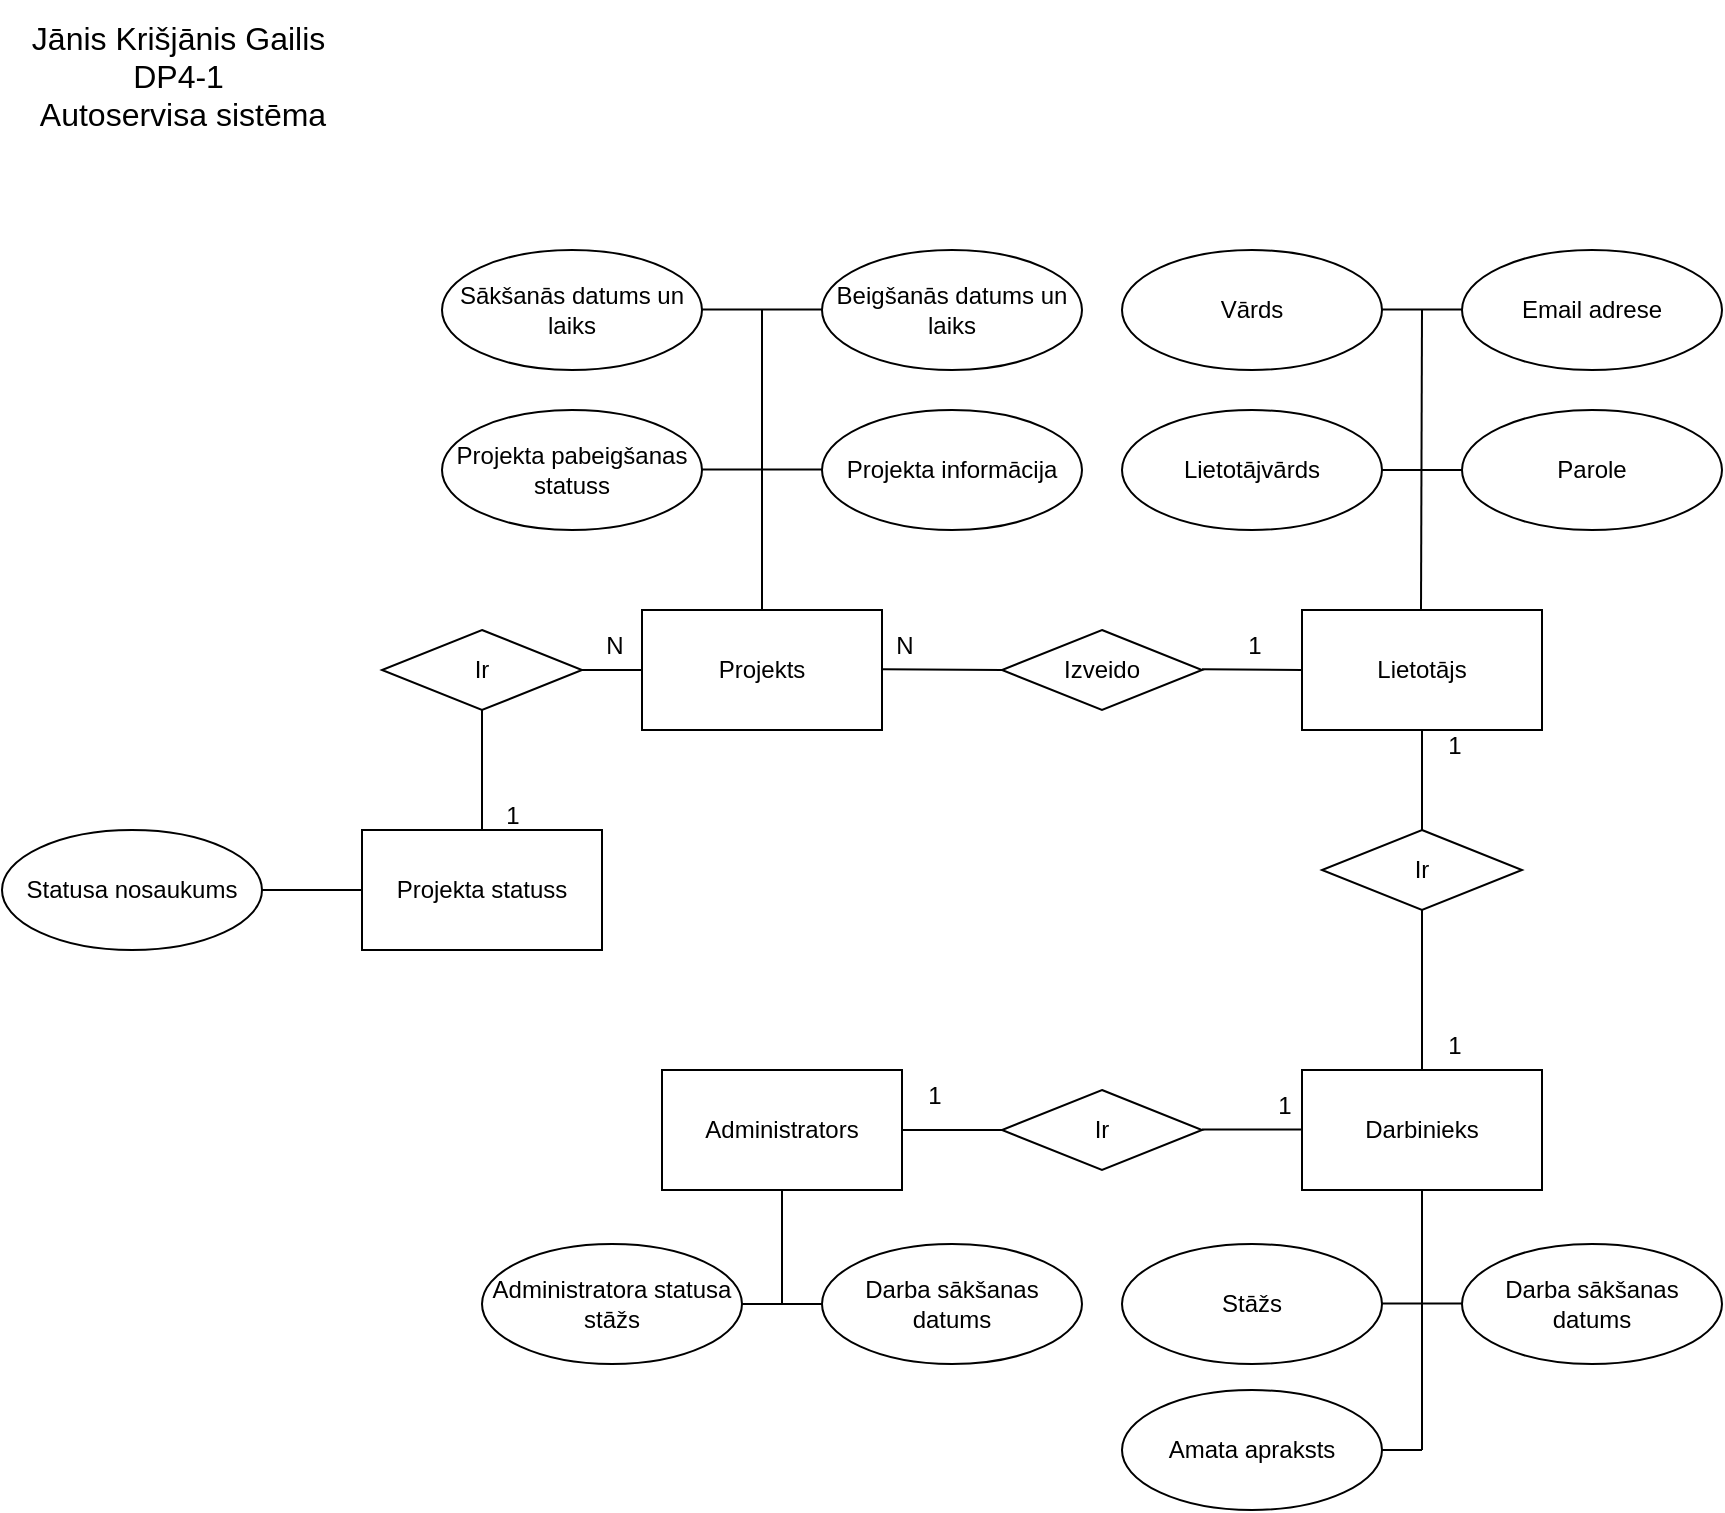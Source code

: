 <mxfile version="24.8.3">
  <diagram id="C5RBs43oDa-KdzZeNtuy" name="Page-1">
    <mxGraphModel dx="2261" dy="1953" grid="1" gridSize="5" guides="1" tooltips="1" connect="1" arrows="1" fold="1" page="1" pageScale="1" pageWidth="827" pageHeight="1169" math="0" shadow="0">
      <root>
        <mxCell id="WIyWlLk6GJQsqaUBKTNV-0" />
        <mxCell id="WIyWlLk6GJQsqaUBKTNV-1" parent="WIyWlLk6GJQsqaUBKTNV-0" />
        <mxCell id="giZ7zXeFPqJiDs9TZTdI-0" value="Projekts" style="rounded=0;whiteSpace=wrap;html=1;" vertex="1" parent="WIyWlLk6GJQsqaUBKTNV-1">
          <mxGeometry x="120" y="210" width="120" height="60" as="geometry" />
        </mxCell>
        <mxCell id="giZ7zXeFPqJiDs9TZTdI-1" value="Lietotājs" style="rounded=0;whiteSpace=wrap;html=1;" vertex="1" parent="WIyWlLk6GJQsqaUBKTNV-1">
          <mxGeometry x="450" y="210" width="120" height="60" as="geometry" />
        </mxCell>
        <mxCell id="giZ7zXeFPqJiDs9TZTdI-2" value="Administrators" style="rounded=0;whiteSpace=wrap;html=1;" vertex="1" parent="WIyWlLk6GJQsqaUBKTNV-1">
          <mxGeometry x="130" y="440" width="120" height="60" as="geometry" />
        </mxCell>
        <mxCell id="giZ7zXeFPqJiDs9TZTdI-3" value="Darbinieks" style="rounded=0;whiteSpace=wrap;html=1;" vertex="1" parent="WIyWlLk6GJQsqaUBKTNV-1">
          <mxGeometry x="450" y="440" width="120" height="60" as="geometry" />
        </mxCell>
        <mxCell id="giZ7zXeFPqJiDs9TZTdI-4" value="Projekta statuss" style="rounded=0;whiteSpace=wrap;html=1;" vertex="1" parent="WIyWlLk6GJQsqaUBKTNV-1">
          <mxGeometry x="-20" y="320" width="120" height="60" as="geometry" />
        </mxCell>
        <mxCell id="giZ7zXeFPqJiDs9TZTdI-5" value="" style="endArrow=none;html=1;rounded=0;entryX=0.5;entryY=0;entryDx=0;entryDy=0;" edge="1" parent="WIyWlLk6GJQsqaUBKTNV-1" target="giZ7zXeFPqJiDs9TZTdI-0">
          <mxGeometry width="50" height="50" relative="1" as="geometry">
            <mxPoint x="180" y="60" as="sourcePoint" />
            <mxPoint x="350" y="280" as="targetPoint" />
          </mxGeometry>
        </mxCell>
        <mxCell id="giZ7zXeFPqJiDs9TZTdI-6" value="" style="endArrow=none;html=1;rounded=0;entryX=0.5;entryY=0;entryDx=0;entryDy=0;" edge="1" parent="WIyWlLk6GJQsqaUBKTNV-1">
          <mxGeometry width="50" height="50" relative="1" as="geometry">
            <mxPoint x="510" y="60" as="sourcePoint" />
            <mxPoint x="509.5" y="210" as="targetPoint" />
          </mxGeometry>
        </mxCell>
        <mxCell id="giZ7zXeFPqJiDs9TZTdI-7" value="Izveido" style="rhombus;whiteSpace=wrap;html=1;" vertex="1" parent="WIyWlLk6GJQsqaUBKTNV-1">
          <mxGeometry x="300" y="220" width="100" height="40" as="geometry" />
        </mxCell>
        <mxCell id="giZ7zXeFPqJiDs9TZTdI-8" value="Ir" style="rhombus;whiteSpace=wrap;html=1;" vertex="1" parent="WIyWlLk6GJQsqaUBKTNV-1">
          <mxGeometry x="460" y="320" width="100" height="40" as="geometry" />
        </mxCell>
        <mxCell id="giZ7zXeFPqJiDs9TZTdI-9" value="Ir" style="rhombus;whiteSpace=wrap;html=1;" vertex="1" parent="WIyWlLk6GJQsqaUBKTNV-1">
          <mxGeometry x="300" y="450" width="100" height="40" as="geometry" />
        </mxCell>
        <mxCell id="giZ7zXeFPqJiDs9TZTdI-10" value="" style="endArrow=none;html=1;rounded=0;" edge="1" parent="WIyWlLk6GJQsqaUBKTNV-1">
          <mxGeometry width="50" height="50" relative="1" as="geometry">
            <mxPoint x="135" y="139.76" as="sourcePoint" />
            <mxPoint x="225" y="139.76" as="targetPoint" />
          </mxGeometry>
        </mxCell>
        <mxCell id="giZ7zXeFPqJiDs9TZTdI-11" value="Projekta informācija" style="ellipse;whiteSpace=wrap;html=1;" vertex="1" parent="WIyWlLk6GJQsqaUBKTNV-1">
          <mxGeometry x="210" y="110" width="130" height="60" as="geometry" />
        </mxCell>
        <mxCell id="giZ7zXeFPqJiDs9TZTdI-13" value="" style="endArrow=none;html=1;rounded=0;" edge="1" parent="WIyWlLk6GJQsqaUBKTNV-1">
          <mxGeometry width="50" height="50" relative="1" as="geometry">
            <mxPoint x="130" y="59.8" as="sourcePoint" />
            <mxPoint x="225" y="59.8" as="targetPoint" />
          </mxGeometry>
        </mxCell>
        <mxCell id="giZ7zXeFPqJiDs9TZTdI-14" value="Sākšanās datums un laiks" style="ellipse;whiteSpace=wrap;html=1;" vertex="1" parent="WIyWlLk6GJQsqaUBKTNV-1">
          <mxGeometry x="20" y="30" width="130" height="60" as="geometry" />
        </mxCell>
        <mxCell id="giZ7zXeFPqJiDs9TZTdI-15" value="Beigšanās datums un laiks" style="ellipse;whiteSpace=wrap;html=1;" vertex="1" parent="WIyWlLk6GJQsqaUBKTNV-1">
          <mxGeometry x="210" y="30" width="130" height="60" as="geometry" />
        </mxCell>
        <mxCell id="giZ7zXeFPqJiDs9TZTdI-16" value="Ir" style="rhombus;whiteSpace=wrap;html=1;" vertex="1" parent="WIyWlLk6GJQsqaUBKTNV-1">
          <mxGeometry x="-10" y="220" width="100" height="40" as="geometry" />
        </mxCell>
        <mxCell id="giZ7zXeFPqJiDs9TZTdI-17" value="" style="endArrow=none;html=1;rounded=0;entryX=0;entryY=0.5;entryDx=0;entryDy=0;" edge="1" parent="WIyWlLk6GJQsqaUBKTNV-1" target="giZ7zXeFPqJiDs9TZTdI-4">
          <mxGeometry width="50" height="50" relative="1" as="geometry">
            <mxPoint x="-110" y="350" as="sourcePoint" />
            <mxPoint x="60" y="310" as="targetPoint" />
          </mxGeometry>
        </mxCell>
        <mxCell id="giZ7zXeFPqJiDs9TZTdI-19" value="Projekta pabeigšanas statuss" style="ellipse;whiteSpace=wrap;html=1;" vertex="1" parent="WIyWlLk6GJQsqaUBKTNV-1">
          <mxGeometry x="20" y="110" width="130" height="60" as="geometry" />
        </mxCell>
        <mxCell id="giZ7zXeFPqJiDs9TZTdI-20" value="Statusa nosaukums" style="ellipse;whiteSpace=wrap;html=1;" vertex="1" parent="WIyWlLk6GJQsqaUBKTNV-1">
          <mxGeometry x="-200" y="320" width="130" height="60" as="geometry" />
        </mxCell>
        <mxCell id="giZ7zXeFPqJiDs9TZTdI-21" value="Lietotājvārds" style="ellipse;whiteSpace=wrap;html=1;" vertex="1" parent="WIyWlLk6GJQsqaUBKTNV-1">
          <mxGeometry x="360" y="110" width="130" height="60" as="geometry" />
        </mxCell>
        <mxCell id="giZ7zXeFPqJiDs9TZTdI-22" value="Vārds" style="ellipse;whiteSpace=wrap;html=1;" vertex="1" parent="WIyWlLk6GJQsqaUBKTNV-1">
          <mxGeometry x="360" y="30" width="130" height="60" as="geometry" />
        </mxCell>
        <mxCell id="giZ7zXeFPqJiDs9TZTdI-23" value="Email adrese" style="ellipse;whiteSpace=wrap;html=1;" vertex="1" parent="WIyWlLk6GJQsqaUBKTNV-1">
          <mxGeometry x="530" y="30" width="130" height="60" as="geometry" />
        </mxCell>
        <mxCell id="giZ7zXeFPqJiDs9TZTdI-24" value="Parole" style="ellipse;whiteSpace=wrap;html=1;" vertex="1" parent="WIyWlLk6GJQsqaUBKTNV-1">
          <mxGeometry x="530" y="110" width="130" height="60" as="geometry" />
        </mxCell>
        <mxCell id="giZ7zXeFPqJiDs9TZTdI-25" value="" style="endArrow=none;html=1;rounded=0;entryX=0;entryY=0.5;entryDx=0;entryDy=0;exitX=1;exitY=0.5;exitDx=0;exitDy=0;" edge="1" parent="WIyWlLk6GJQsqaUBKTNV-1" source="giZ7zXeFPqJiDs9TZTdI-21" target="giZ7zXeFPqJiDs9TZTdI-24">
          <mxGeometry width="50" height="50" relative="1" as="geometry">
            <mxPoint x="460" y="180" as="sourcePoint" />
            <mxPoint x="510" y="130" as="targetPoint" />
          </mxGeometry>
        </mxCell>
        <mxCell id="giZ7zXeFPqJiDs9TZTdI-26" value="" style="endArrow=none;html=1;rounded=0;entryX=0;entryY=0.5;entryDx=0;entryDy=0;exitX=1;exitY=0.5;exitDx=0;exitDy=0;" edge="1" parent="WIyWlLk6GJQsqaUBKTNV-1">
          <mxGeometry width="50" height="50" relative="1" as="geometry">
            <mxPoint x="490" y="59.71" as="sourcePoint" />
            <mxPoint x="530" y="59.71" as="targetPoint" />
          </mxGeometry>
        </mxCell>
        <mxCell id="giZ7zXeFPqJiDs9TZTdI-27" value="" style="endArrow=none;html=1;rounded=0;entryX=0.5;entryY=1;entryDx=0;entryDy=0;" edge="1" parent="WIyWlLk6GJQsqaUBKTNV-1" target="giZ7zXeFPqJiDs9TZTdI-3">
          <mxGeometry width="50" height="50" relative="1" as="geometry">
            <mxPoint x="510" y="630" as="sourcePoint" />
            <mxPoint x="510" y="512" as="targetPoint" />
          </mxGeometry>
        </mxCell>
        <mxCell id="giZ7zXeFPqJiDs9TZTdI-28" value="Amata apraksts" style="ellipse;whiteSpace=wrap;html=1;" vertex="1" parent="WIyWlLk6GJQsqaUBKTNV-1">
          <mxGeometry x="360" y="600" width="130" height="60" as="geometry" />
        </mxCell>
        <mxCell id="giZ7zXeFPqJiDs9TZTdI-29" value="Stāžs" style="ellipse;whiteSpace=wrap;html=1;" vertex="1" parent="WIyWlLk6GJQsqaUBKTNV-1">
          <mxGeometry x="360" y="527" width="130" height="60" as="geometry" />
        </mxCell>
        <mxCell id="giZ7zXeFPqJiDs9TZTdI-30" value="Darba sākšanas datums" style="ellipse;whiteSpace=wrap;html=1;" vertex="1" parent="WIyWlLk6GJQsqaUBKTNV-1">
          <mxGeometry x="530" y="527" width="130" height="60" as="geometry" />
        </mxCell>
        <mxCell id="giZ7zXeFPqJiDs9TZTdI-32" value="" style="endArrow=none;html=1;rounded=0;exitX=1;exitY=0.5;exitDx=0;exitDy=0;" edge="1" parent="WIyWlLk6GJQsqaUBKTNV-1" source="giZ7zXeFPqJiDs9TZTdI-28">
          <mxGeometry width="50" height="50" relative="1" as="geometry">
            <mxPoint x="460" y="670" as="sourcePoint" />
            <mxPoint x="510" y="630" as="targetPoint" />
          </mxGeometry>
        </mxCell>
        <mxCell id="giZ7zXeFPqJiDs9TZTdI-33" value="" style="endArrow=none;html=1;rounded=0;entryX=0;entryY=0.5;entryDx=0;entryDy=0;exitX=1;exitY=0.5;exitDx=0;exitDy=0;" edge="1" parent="WIyWlLk6GJQsqaUBKTNV-1">
          <mxGeometry width="50" height="50" relative="1" as="geometry">
            <mxPoint x="490" y="556.71" as="sourcePoint" />
            <mxPoint x="530" y="556.71" as="targetPoint" />
          </mxGeometry>
        </mxCell>
        <mxCell id="giZ7zXeFPqJiDs9TZTdI-35" value="Administratora statusa stāžs" style="ellipse;whiteSpace=wrap;html=1;" vertex="1" parent="WIyWlLk6GJQsqaUBKTNV-1">
          <mxGeometry x="40" y="527" width="130" height="60" as="geometry" />
        </mxCell>
        <mxCell id="giZ7zXeFPqJiDs9TZTdI-36" value="" style="endArrow=none;html=1;rounded=0;entryX=0;entryY=0.5;entryDx=0;entryDy=0;exitX=1;exitY=0.5;exitDx=0;exitDy=0;" edge="1" parent="WIyWlLk6GJQsqaUBKTNV-1" source="giZ7zXeFPqJiDs9TZTdI-2" target="giZ7zXeFPqJiDs9TZTdI-9">
          <mxGeometry width="50" height="50" relative="1" as="geometry">
            <mxPoint x="210" y="480" as="sourcePoint" />
            <mxPoint x="260" y="430" as="targetPoint" />
          </mxGeometry>
        </mxCell>
        <mxCell id="giZ7zXeFPqJiDs9TZTdI-37" value="" style="endArrow=none;html=1;rounded=0;entryX=0;entryY=0.5;entryDx=0;entryDy=0;exitX=1;exitY=0.5;exitDx=0;exitDy=0;" edge="1" parent="WIyWlLk6GJQsqaUBKTNV-1">
          <mxGeometry width="50" height="50" relative="1" as="geometry">
            <mxPoint x="400" y="469.8" as="sourcePoint" />
            <mxPoint x="450" y="469.8" as="targetPoint" />
          </mxGeometry>
        </mxCell>
        <mxCell id="giZ7zXeFPqJiDs9TZTdI-38" value="" style="endArrow=none;html=1;rounded=0;entryX=0.5;entryY=1;entryDx=0;entryDy=0;exitX=0.5;exitY=0;exitDx=0;exitDy=0;" edge="1" parent="WIyWlLk6GJQsqaUBKTNV-1" source="giZ7zXeFPqJiDs9TZTdI-3" target="giZ7zXeFPqJiDs9TZTdI-8">
          <mxGeometry width="50" height="50" relative="1" as="geometry">
            <mxPoint x="270" y="490" as="sourcePoint" />
            <mxPoint x="320" y="490" as="targetPoint" />
          </mxGeometry>
        </mxCell>
        <mxCell id="giZ7zXeFPqJiDs9TZTdI-39" value="Darba sākšanas datums" style="ellipse;whiteSpace=wrap;html=1;" vertex="1" parent="WIyWlLk6GJQsqaUBKTNV-1">
          <mxGeometry x="210" y="527" width="130" height="60" as="geometry" />
        </mxCell>
        <mxCell id="giZ7zXeFPqJiDs9TZTdI-42" value="" style="endArrow=none;html=1;rounded=0;entryX=0.5;entryY=1;entryDx=0;entryDy=0;" edge="1" parent="WIyWlLk6GJQsqaUBKTNV-1" target="giZ7zXeFPqJiDs9TZTdI-2">
          <mxGeometry width="50" height="50" relative="1" as="geometry">
            <mxPoint x="190" y="557" as="sourcePoint" />
            <mxPoint x="300" y="520" as="targetPoint" />
          </mxGeometry>
        </mxCell>
        <mxCell id="giZ7zXeFPqJiDs9TZTdI-43" value="" style="endArrow=none;html=1;rounded=0;exitX=1;exitY=0.5;exitDx=0;exitDy=0;entryX=0;entryY=0.5;entryDx=0;entryDy=0;" edge="1" parent="WIyWlLk6GJQsqaUBKTNV-1" source="giZ7zXeFPqJiDs9TZTdI-35" target="giZ7zXeFPqJiDs9TZTdI-39">
          <mxGeometry width="50" height="50" relative="1" as="geometry">
            <mxPoint x="180" y="570" as="sourcePoint" />
            <mxPoint x="230" y="520" as="targetPoint" />
          </mxGeometry>
        </mxCell>
        <mxCell id="giZ7zXeFPqJiDs9TZTdI-44" value="" style="endArrow=none;html=1;rounded=0;exitX=0.5;exitY=0;exitDx=0;exitDy=0;entryX=0.5;entryY=1;entryDx=0;entryDy=0;" edge="1" parent="WIyWlLk6GJQsqaUBKTNV-1" source="giZ7zXeFPqJiDs9TZTdI-4" target="giZ7zXeFPqJiDs9TZTdI-16">
          <mxGeometry width="50" height="50" relative="1" as="geometry">
            <mxPoint x="195" y="365" as="sourcePoint" />
            <mxPoint x="245" y="315" as="targetPoint" />
          </mxGeometry>
        </mxCell>
        <mxCell id="giZ7zXeFPqJiDs9TZTdI-45" value="" style="endArrow=none;html=1;rounded=0;exitX=1;exitY=0.5;exitDx=0;exitDy=0;entryX=0;entryY=0.5;entryDx=0;entryDy=0;" edge="1" parent="WIyWlLk6GJQsqaUBKTNV-1" source="giZ7zXeFPqJiDs9TZTdI-16" target="giZ7zXeFPqJiDs9TZTdI-0">
          <mxGeometry width="50" height="50" relative="1" as="geometry">
            <mxPoint x="195" y="365" as="sourcePoint" />
            <mxPoint x="245" y="315" as="targetPoint" />
          </mxGeometry>
        </mxCell>
        <mxCell id="giZ7zXeFPqJiDs9TZTdI-46" value="" style="endArrow=none;html=1;rounded=0;exitX=1;exitY=0.5;exitDx=0;exitDy=0;entryX=0;entryY=0.5;entryDx=0;entryDy=0;" edge="1" parent="WIyWlLk6GJQsqaUBKTNV-1" target="giZ7zXeFPqJiDs9TZTdI-7">
          <mxGeometry width="50" height="50" relative="1" as="geometry">
            <mxPoint x="240" y="239.66" as="sourcePoint" />
            <mxPoint x="270" y="239.66" as="targetPoint" />
          </mxGeometry>
        </mxCell>
        <mxCell id="giZ7zXeFPqJiDs9TZTdI-47" value="" style="endArrow=none;html=1;rounded=0;exitX=1;exitY=0.5;exitDx=0;exitDy=0;entryX=0;entryY=0.5;entryDx=0;entryDy=0;" edge="1" parent="WIyWlLk6GJQsqaUBKTNV-1" target="giZ7zXeFPqJiDs9TZTdI-1">
          <mxGeometry width="50" height="50" relative="1" as="geometry">
            <mxPoint x="400" y="239.66" as="sourcePoint" />
            <mxPoint x="445" y="240" as="targetPoint" />
          </mxGeometry>
        </mxCell>
        <mxCell id="giZ7zXeFPqJiDs9TZTdI-48" value="" style="endArrow=none;html=1;rounded=0;entryX=0.5;entryY=1;entryDx=0;entryDy=0;exitX=0.5;exitY=0;exitDx=0;exitDy=0;" edge="1" parent="WIyWlLk6GJQsqaUBKTNV-1" source="giZ7zXeFPqJiDs9TZTdI-8" target="giZ7zXeFPqJiDs9TZTdI-1">
          <mxGeometry width="50" height="50" relative="1" as="geometry">
            <mxPoint x="255" y="355" as="sourcePoint" />
            <mxPoint x="305" y="305" as="targetPoint" />
          </mxGeometry>
        </mxCell>
        <mxCell id="giZ7zXeFPqJiDs9TZTdI-49" value="N" style="text;html=1;align=center;verticalAlign=middle;resizable=0;points=[];autosize=1;strokeColor=none;fillColor=none;" vertex="1" parent="WIyWlLk6GJQsqaUBKTNV-1">
          <mxGeometry x="91" y="213" width="30" height="30" as="geometry" />
        </mxCell>
        <mxCell id="giZ7zXeFPqJiDs9TZTdI-50" value="1" style="text;html=1;align=center;verticalAlign=middle;resizable=0;points=[];autosize=1;strokeColor=none;fillColor=none;" vertex="1" parent="WIyWlLk6GJQsqaUBKTNV-1">
          <mxGeometry x="40" y="298" width="30" height="30" as="geometry" />
        </mxCell>
        <mxCell id="giZ7zXeFPqJiDs9TZTdI-51" value="N" style="text;html=1;align=center;verticalAlign=middle;resizable=0;points=[];autosize=1;strokeColor=none;fillColor=none;" vertex="1" parent="WIyWlLk6GJQsqaUBKTNV-1">
          <mxGeometry x="236" y="213" width="30" height="30" as="geometry" />
        </mxCell>
        <mxCell id="giZ7zXeFPqJiDs9TZTdI-52" value="1" style="text;html=1;align=center;verticalAlign=middle;resizable=0;points=[];autosize=1;strokeColor=none;fillColor=none;" vertex="1" parent="WIyWlLk6GJQsqaUBKTNV-1">
          <mxGeometry x="411" y="213" width="30" height="30" as="geometry" />
        </mxCell>
        <mxCell id="giZ7zXeFPqJiDs9TZTdI-53" value="1" style="text;html=1;align=center;verticalAlign=middle;resizable=0;points=[];autosize=1;strokeColor=none;fillColor=none;" vertex="1" parent="WIyWlLk6GJQsqaUBKTNV-1">
          <mxGeometry x="511" y="263" width="30" height="30" as="geometry" />
        </mxCell>
        <mxCell id="giZ7zXeFPqJiDs9TZTdI-54" value="1" style="text;html=1;align=center;verticalAlign=middle;resizable=0;points=[];autosize=1;strokeColor=none;fillColor=none;" vertex="1" parent="WIyWlLk6GJQsqaUBKTNV-1">
          <mxGeometry x="511" y="413" width="30" height="30" as="geometry" />
        </mxCell>
        <mxCell id="giZ7zXeFPqJiDs9TZTdI-55" value="1" style="text;html=1;align=center;verticalAlign=middle;resizable=0;points=[];autosize=1;strokeColor=none;fillColor=none;" vertex="1" parent="WIyWlLk6GJQsqaUBKTNV-1">
          <mxGeometry x="251" y="438" width="30" height="30" as="geometry" />
        </mxCell>
        <mxCell id="giZ7zXeFPqJiDs9TZTdI-56" value="1" style="text;html=1;align=center;verticalAlign=middle;resizable=0;points=[];autosize=1;strokeColor=none;fillColor=none;" vertex="1" parent="WIyWlLk6GJQsqaUBKTNV-1">
          <mxGeometry x="426" y="443" width="30" height="30" as="geometry" />
        </mxCell>
        <mxCell id="giZ7zXeFPqJiDs9TZTdI-57" value="&lt;div style=&quot;font-size: 16px;&quot;&gt;&lt;font style=&quot;font-size: 16px;&quot;&gt;Jānis Krišjānis Gailis&amp;nbsp;&lt;/font&gt;&lt;/div&gt;&lt;div style=&quot;font-size: 16px;&quot;&gt;&lt;font style=&quot;font-size: 16px;&quot;&gt;DP4-1&amp;nbsp;&lt;/font&gt;&lt;/div&gt;&lt;div style=&quot;font-size: 16px;&quot;&gt;&lt;font style=&quot;font-size: 16px;&quot;&gt;Autoservisa sistēma&lt;/font&gt;&lt;/div&gt;" style="text;html=1;align=center;verticalAlign=middle;resizable=0;points=[];autosize=1;strokeColor=none;fillColor=none;" vertex="1" parent="WIyWlLk6GJQsqaUBKTNV-1">
          <mxGeometry x="-195" y="-95" width="170" height="75" as="geometry" />
        </mxCell>
      </root>
    </mxGraphModel>
  </diagram>
</mxfile>

